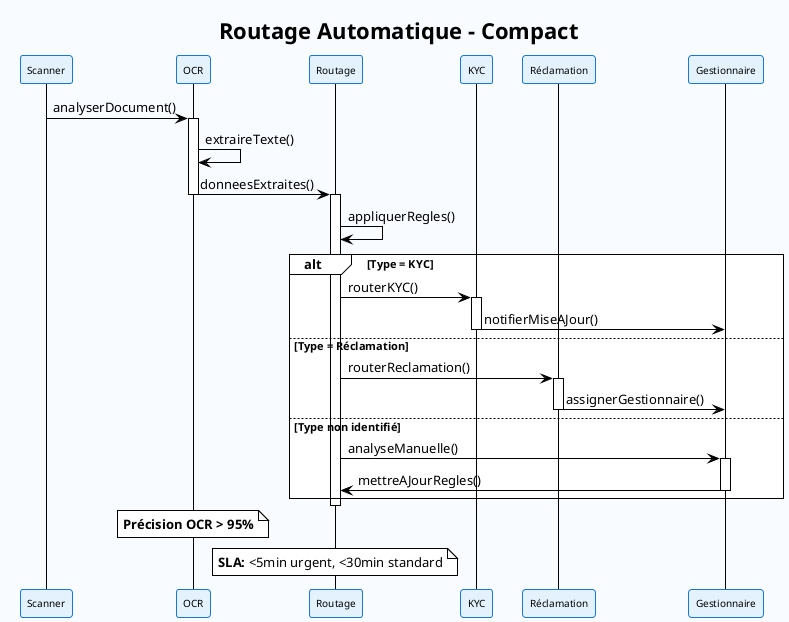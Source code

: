 @startuml Sequence_RoutageAutomatique_Compact
!theme plain
skinparam backgroundColor #F8FBFF
skinparam participant {
    BackgroundColor #E3F2FD
    BorderColor #1976D2
    FontSize 10
}
skinparam note FontSize 8

title Routage Automatique - Compact

participant "Scanner" as S
participant "OCR" as O
participant "Routage" as R
participant "KYC" as K
participant "Réclamation" as RC
participant "Gestionnaire" as G

S -> O: analyserDocument()
activate O

O -> O: extraireTexte()
O -> R: donneesExtraites()
deactivate O
activate R

R -> R: appliquerRegles()

alt Type = KYC
    R -> K: routerKYC()
    activate K
    K -> G: notifierMiseAJour()
    deactivate K

else Type = Réclamation
    R -> RC: routerReclamation()
    activate RC
    RC -> G: assignerGestionnaire()
    deactivate RC

else Type non identifié
    R -> G: analyseManuelle()
    activate G
    G -> R: mettreAJourRegles()
    deactivate G
end

deactivate R

note over O
**Précision OCR > 95%**
end note

note over R
**SLA:** <5min urgent, <30min standard
end note

@enduml
